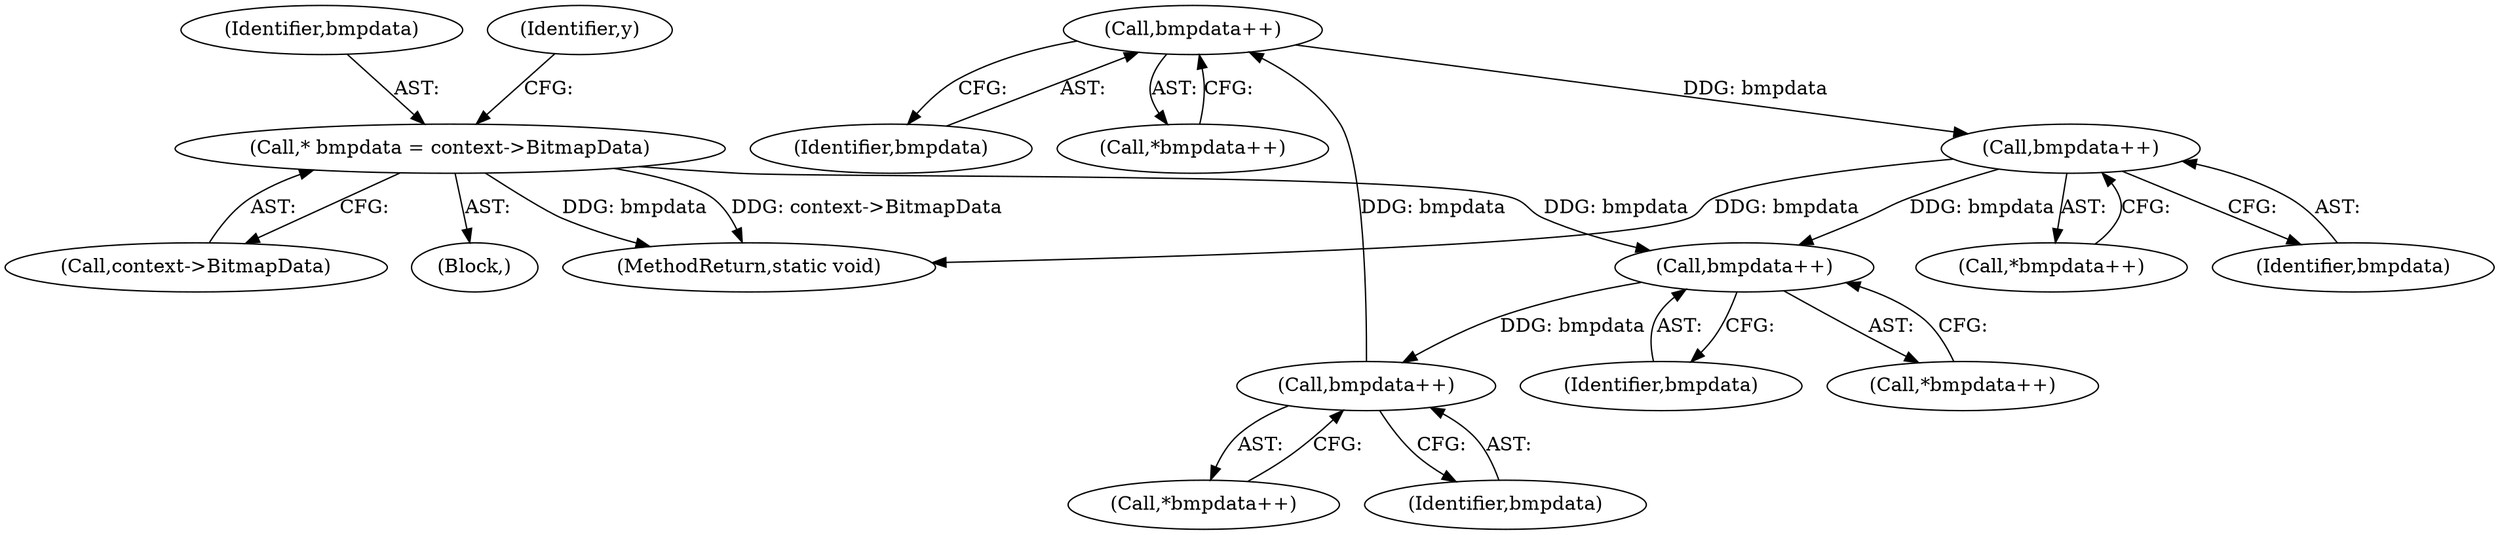 digraph "1_FreeRDP_d1112c279bd1a327e8e4d0b5f371458bf2579659@pointer" {
"1000346" [label="(Call,bmpdata++)"];
"1000338" [label="(Call,bmpdata++)"];
"1000330" [label="(Call,bmpdata++)"];
"1000354" [label="(Call,bmpdata++)"];
"1000346" [label="(Call,bmpdata++)"];
"1000130" [label="(Call,* bmpdata = context->BitmapData)"];
"1000131" [label="(Identifier,bmpdata)"];
"1000331" [label="(Identifier,bmpdata)"];
"1000337" [label="(Call,*bmpdata++)"];
"1000353" [label="(Call,*bmpdata++)"];
"1000339" [label="(Identifier,bmpdata)"];
"1000137" [label="(Identifier,y)"];
"1000347" [label="(Identifier,bmpdata)"];
"1000110" [label="(Block,)"];
"1000354" [label="(Call,bmpdata++)"];
"1000132" [label="(Call,context->BitmapData)"];
"1000330" [label="(Call,bmpdata++)"];
"1000329" [label="(Call,*bmpdata++)"];
"1000382" [label="(MethodReturn,static void)"];
"1000345" [label="(Call,*bmpdata++)"];
"1000338" [label="(Call,bmpdata++)"];
"1000346" [label="(Call,bmpdata++)"];
"1000355" [label="(Identifier,bmpdata)"];
"1000130" [label="(Call,* bmpdata = context->BitmapData)"];
"1000346" -> "1000345"  [label="AST: "];
"1000346" -> "1000347"  [label="CFG: "];
"1000347" -> "1000346"  [label="AST: "];
"1000345" -> "1000346"  [label="CFG: "];
"1000338" -> "1000346"  [label="DDG: bmpdata"];
"1000346" -> "1000354"  [label="DDG: bmpdata"];
"1000338" -> "1000337"  [label="AST: "];
"1000338" -> "1000339"  [label="CFG: "];
"1000339" -> "1000338"  [label="AST: "];
"1000337" -> "1000338"  [label="CFG: "];
"1000330" -> "1000338"  [label="DDG: bmpdata"];
"1000330" -> "1000329"  [label="AST: "];
"1000330" -> "1000331"  [label="CFG: "];
"1000331" -> "1000330"  [label="AST: "];
"1000329" -> "1000330"  [label="CFG: "];
"1000354" -> "1000330"  [label="DDG: bmpdata"];
"1000130" -> "1000330"  [label="DDG: bmpdata"];
"1000354" -> "1000353"  [label="AST: "];
"1000354" -> "1000355"  [label="CFG: "];
"1000355" -> "1000354"  [label="AST: "];
"1000353" -> "1000354"  [label="CFG: "];
"1000354" -> "1000382"  [label="DDG: bmpdata"];
"1000130" -> "1000110"  [label="AST: "];
"1000130" -> "1000132"  [label="CFG: "];
"1000131" -> "1000130"  [label="AST: "];
"1000132" -> "1000130"  [label="AST: "];
"1000137" -> "1000130"  [label="CFG: "];
"1000130" -> "1000382"  [label="DDG: context->BitmapData"];
"1000130" -> "1000382"  [label="DDG: bmpdata"];
}
